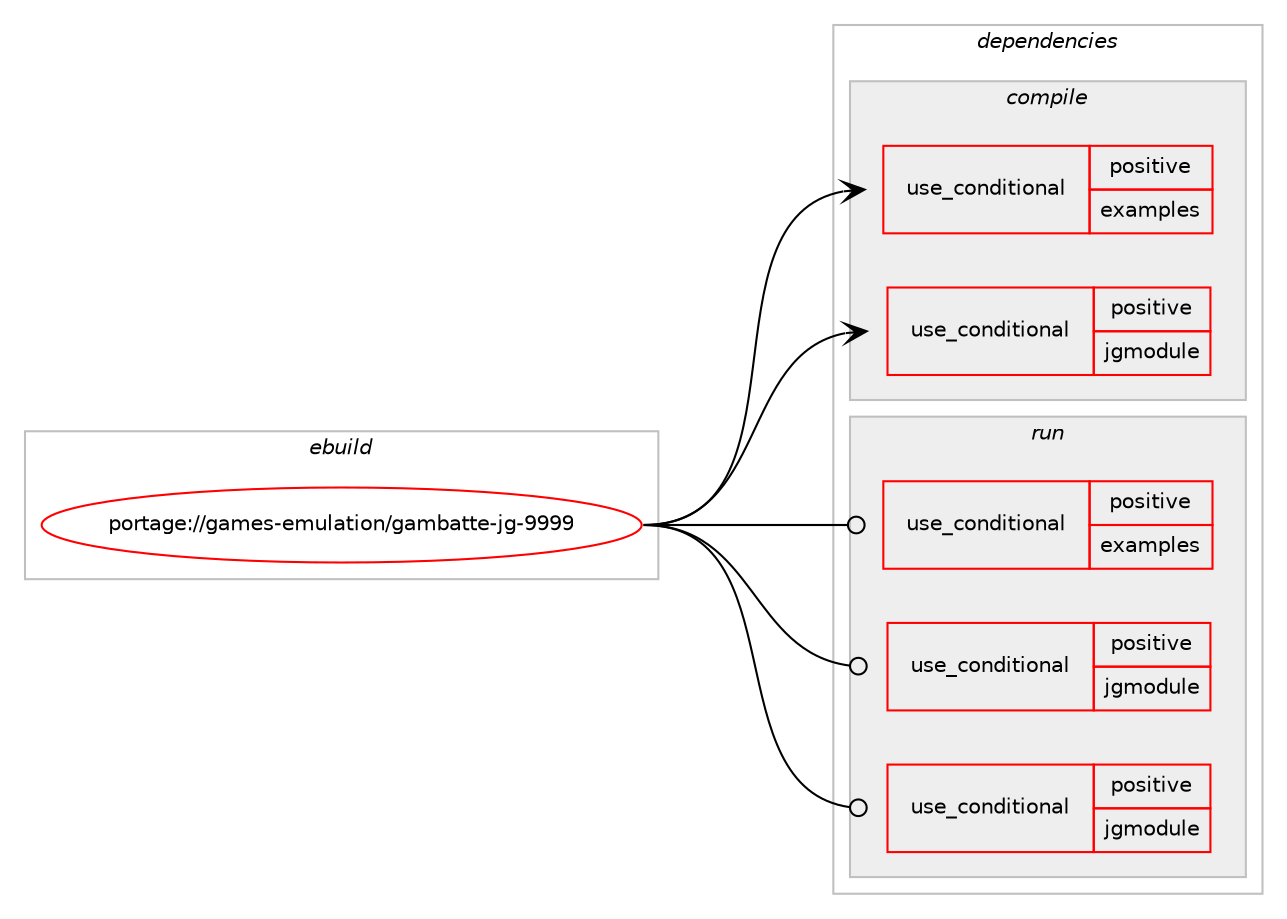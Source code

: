 digraph prolog {

# *************
# Graph options
# *************

newrank=true;
concentrate=true;
compound=true;
graph [rankdir=LR,fontname=Helvetica,fontsize=10,ranksep=1.5];#, ranksep=2.5, nodesep=0.2];
edge  [arrowhead=vee];
node  [fontname=Helvetica,fontsize=10];

# **********
# The ebuild
# **********

subgraph cluster_leftcol {
color=gray;
rank=same;
label=<<i>ebuild</i>>;
id [label="portage://games-emulation/gambatte-jg-9999", color=red, width=4, href="../games-emulation/gambatte-jg-9999.svg"];
}

# ****************
# The dependencies
# ****************

subgraph cluster_midcol {
color=gray;
label=<<i>dependencies</i>>;
subgraph cluster_compile {
fillcolor="#eeeeee";
style=filled;
label=<<i>compile</i>>;
subgraph cond61830 {
dependency114782 [label=<<TABLE BORDER="0" CELLBORDER="1" CELLSPACING="0" CELLPADDING="4"><TR><TD ROWSPAN="3" CELLPADDING="10">use_conditional</TD></TR><TR><TD>positive</TD></TR><TR><TD>examples</TD></TR></TABLE>>, shape=none, color=red];
# *** BEGIN UNKNOWN DEPENDENCY TYPE (TODO) ***
# dependency114782 -> package_dependency(portage://games-emulation/gambatte-jg-9999,install,no,media-libs,libsdl2,none,[,,],[],[use(enable(sound),none),use(enable(video),none)])
# *** END UNKNOWN DEPENDENCY TYPE (TODO) ***

# *** BEGIN UNKNOWN DEPENDENCY TYPE (TODO) ***
# dependency114782 -> package_dependency(portage://games-emulation/gambatte-jg-9999,install,no,media-libs,speexdsp,none,[,,],[],[])
# *** END UNKNOWN DEPENDENCY TYPE (TODO) ***

}
id:e -> dependency114782:w [weight=20,style="solid",arrowhead="vee"];
subgraph cond61831 {
dependency114783 [label=<<TABLE BORDER="0" CELLBORDER="1" CELLSPACING="0" CELLPADDING="4"><TR><TD ROWSPAN="3" CELLPADDING="10">use_conditional</TD></TR><TR><TD>positive</TD></TR><TR><TD>jgmodule</TD></TR></TABLE>>, shape=none, color=red];
# *** BEGIN UNKNOWN DEPENDENCY TYPE (TODO) ***
# dependency114783 -> package_dependency(portage://games-emulation/gambatte-jg-9999,install,no,media-libs,jg,none,[,,],[slot(1),equal],[])
# *** END UNKNOWN DEPENDENCY TYPE (TODO) ***

# *** BEGIN UNKNOWN DEPENDENCY TYPE (TODO) ***
# dependency114783 -> package_dependency(portage://games-emulation/gambatte-jg-9999,install,no,media-libs,soxr,none,[,,],[],[])
# *** END UNKNOWN DEPENDENCY TYPE (TODO) ***

}
id:e -> dependency114783:w [weight=20,style="solid",arrowhead="vee"];
}
subgraph cluster_compileandrun {
fillcolor="#eeeeee";
style=filled;
label=<<i>compile and run</i>>;
}
subgraph cluster_run {
fillcolor="#eeeeee";
style=filled;
label=<<i>run</i>>;
subgraph cond61832 {
dependency114784 [label=<<TABLE BORDER="0" CELLBORDER="1" CELLSPACING="0" CELLPADDING="4"><TR><TD ROWSPAN="3" CELLPADDING="10">use_conditional</TD></TR><TR><TD>positive</TD></TR><TR><TD>examples</TD></TR></TABLE>>, shape=none, color=red];
# *** BEGIN UNKNOWN DEPENDENCY TYPE (TODO) ***
# dependency114784 -> package_dependency(portage://games-emulation/gambatte-jg-9999,run,no,media-libs,libsdl2,none,[,,],[],[use(enable(sound),none),use(enable(video),none)])
# *** END UNKNOWN DEPENDENCY TYPE (TODO) ***

# *** BEGIN UNKNOWN DEPENDENCY TYPE (TODO) ***
# dependency114784 -> package_dependency(portage://games-emulation/gambatte-jg-9999,run,no,media-libs,speexdsp,none,[,,],[],[])
# *** END UNKNOWN DEPENDENCY TYPE (TODO) ***

}
id:e -> dependency114784:w [weight=20,style="solid",arrowhead="odot"];
subgraph cond61833 {
dependency114785 [label=<<TABLE BORDER="0" CELLBORDER="1" CELLSPACING="0" CELLPADDING="4"><TR><TD ROWSPAN="3" CELLPADDING="10">use_conditional</TD></TR><TR><TD>positive</TD></TR><TR><TD>jgmodule</TD></TR></TABLE>>, shape=none, color=red];
# *** BEGIN UNKNOWN DEPENDENCY TYPE (TODO) ***
# dependency114785 -> package_dependency(portage://games-emulation/gambatte-jg-9999,run,no,games-emulation,jgrf,none,[,,],[],[])
# *** END UNKNOWN DEPENDENCY TYPE (TODO) ***

}
id:e -> dependency114785:w [weight=20,style="solid",arrowhead="odot"];
subgraph cond61834 {
dependency114786 [label=<<TABLE BORDER="0" CELLBORDER="1" CELLSPACING="0" CELLPADDING="4"><TR><TD ROWSPAN="3" CELLPADDING="10">use_conditional</TD></TR><TR><TD>positive</TD></TR><TR><TD>jgmodule</TD></TR></TABLE>>, shape=none, color=red];
# *** BEGIN UNKNOWN DEPENDENCY TYPE (TODO) ***
# dependency114786 -> package_dependency(portage://games-emulation/gambatte-jg-9999,run,no,media-libs,jg,none,[,,],[slot(1),equal],[])
# *** END UNKNOWN DEPENDENCY TYPE (TODO) ***

# *** BEGIN UNKNOWN DEPENDENCY TYPE (TODO) ***
# dependency114786 -> package_dependency(portage://games-emulation/gambatte-jg-9999,run,no,media-libs,soxr,none,[,,],[],[])
# *** END UNKNOWN DEPENDENCY TYPE (TODO) ***

}
id:e -> dependency114786:w [weight=20,style="solid",arrowhead="odot"];
}
}

# **************
# The candidates
# **************

subgraph cluster_choices {
rank=same;
color=gray;
label=<<i>candidates</i>>;

}

}
